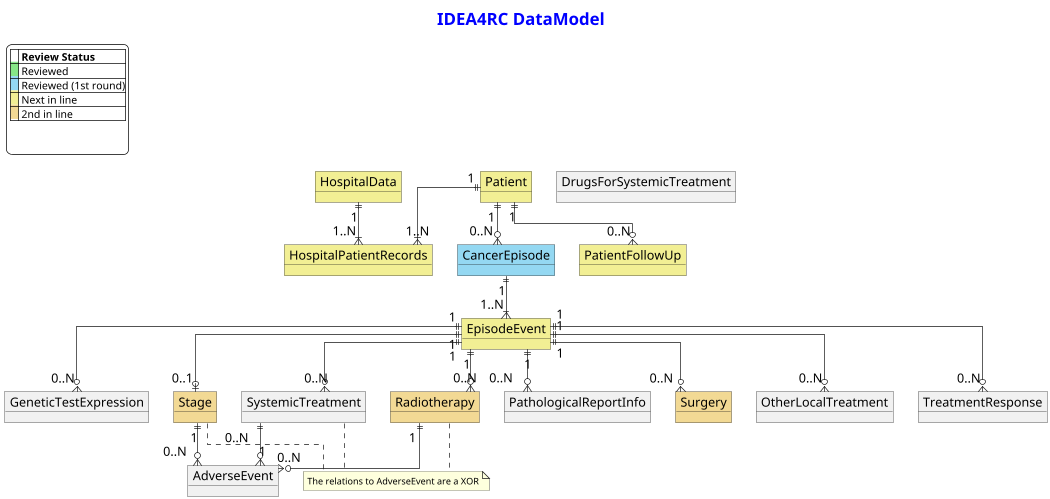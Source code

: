 @startuml

<style>
title {
  HorizontalAlignment right
  FontSize 24
  FontColor blue
}

header {
  HorizontalAlignment center
  FontSize 18
  ' FontColor purple
}

footer {
  HorizontalAlignment left
  FontSize 28
  FontColor red
}

legend {
  FontSize 15
  BackGroundColor white
  Margin 10
  Padding 5
}

caption {
  FontSize 32
}

arrow {
  FontSize 18
  Padding 50
  Margin 50
}

</style>

' header Draft

title IDEA4RC DataModel

' hide the spot
hide circle

' avoid problems with angled crows feet
skinparam linetype ortho
scale 0.7

legend top left
|= |= Review Status |
|<back:#87e887>   </back>| Reviewed |
|<back:#94d8f2>   </back>| Reviewed (1st round)|
|<back:#f2ef94>   </back>| Next in line |
|<back:#f2d994>   </back>| 2nd in line |

 
endlegend

object "Patient" as p #f2ef94 {
    }
url of p [[StructureDefinition-Subject.html]]

object "HospitalData" as hd #f2ef94 {
    }
url of hd [[StructureDefinition-HospitalPatientRecords.html]]

object "HospitalPatientRecords" as hpr #f2ef94 {
    }
url of hpr [[StructureDefinition-HospitalPatientRecords.html]]

object "PatientFollowUp" as pfu #f2ef94 {
    }
url of pfu [[StructureDefinition-PatientFollowUp.html]]

object "CancerEpisode" as ce #94d8f2 {
    }
url of ce [[StructureDefinition-CancerEpisode.html]]
object "EpisodeEvent" as ee #f2ef94 {
    }
url of ee [[StructureDefinition-EpisodeEvent.html]]
object "GeneticTestExpression" as gte  {
    }
url of gte [[StructureDefinition-GeneticTestExpression.html]]
object "Stage" as s #f2d994 {
    }
url of s [[StructureDefinition-Stage.html]]
object "PathologicalReportInfo" as pri {
    }

object "Surgery" as su #f2d994 {
    }
url of su [[StructureDefinition-Surgery.html]]
object "SystemicTreatment" as st {
    }
url of st [[StructureDefinition-SystemicTreatment.html]]
object "Radiotherapy" as r #f2d994 {
    }
url of r [[StructureDefinition-Radiotherapy.html]]
object "OtherLocalTreatment" as olt {
    }

object "DrugsForSystemicTreatment" as dfst {
    }
object "TreatmentResponse" as tr {
    }
url of tr [[StructureDefinition-TreatmentResponse.html]]

object "AdverseEvent" as ae {
    }
url of ae [[StructureDefinition-AdverseEvent.html]]




p "1" ||--|{ "1..N" hpr
hd "1" ||--|{ "1..N" hpr

p "1" ||--o{ "0..N" ce
p "1" ||--o{ "0..N" pfu

ce "1" ||--|{ "1..N" ee

ee "1" ||--o| "0..1" s
ee "1" ||--o{ "0..N" r
ee "1" ||--o{ "0..N" su
ee "1" ||--o{ "0..N" st
ee "1" ||--o{ "0..N" olt
ee "1" ||--o{ "0..N" gte
ee "1" ||--o{ "0..N" tr
ee "1" ||--o{ "0..N" pri


note as N1
The relations to AdverseEvent are a XOR
end note

s "1" ||--o{ "0..N" ae
'note on link: XOR
st "0..N" ||--o{ "1" ae
'note on link: XOR
r "1" ||--o{ "0..N" ae
'note on link: XOR

s .. N1
st .. N1
r .. N1

@enduml